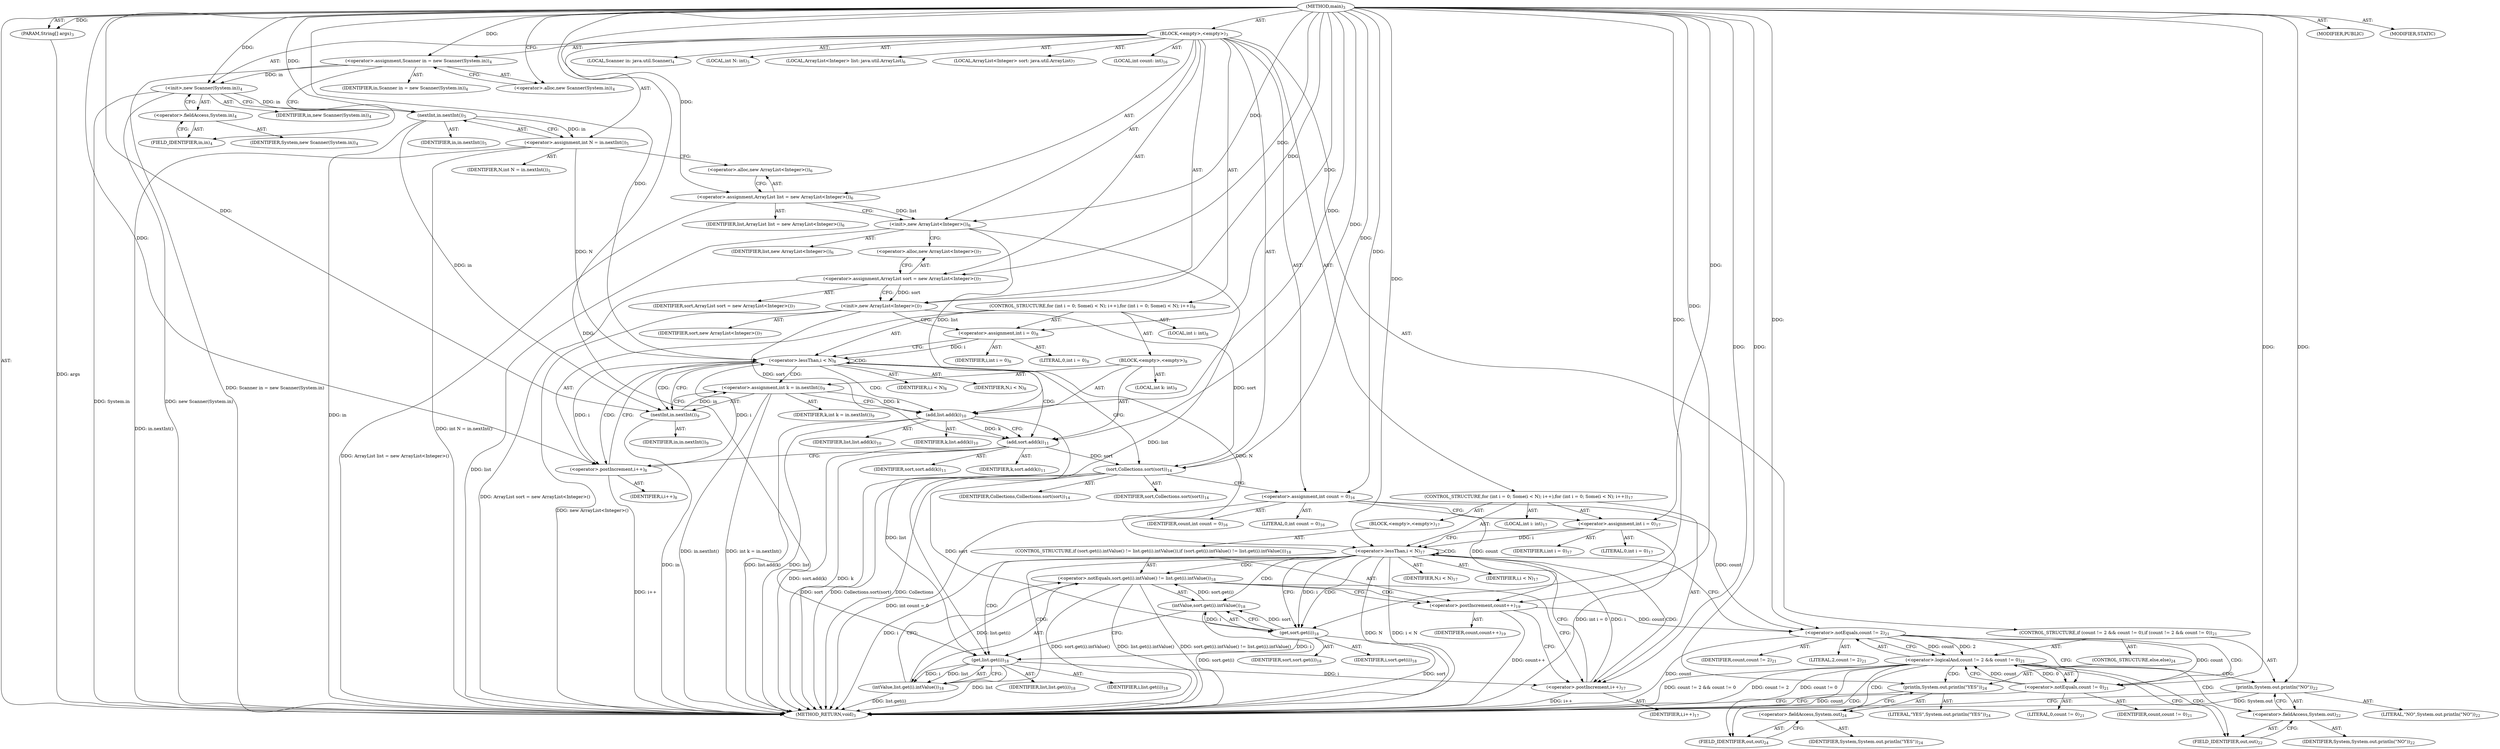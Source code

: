 digraph "main" {  
"23" [label = <(METHOD,main)<SUB>3</SUB>> ]
"24" [label = <(PARAM,String[] args)<SUB>3</SUB>> ]
"25" [label = <(BLOCK,&lt;empty&gt;,&lt;empty&gt;)<SUB>3</SUB>> ]
"4" [label = <(LOCAL,Scanner in: java.util.Scanner)<SUB>4</SUB>> ]
"26" [label = <(&lt;operator&gt;.assignment,Scanner in = new Scanner(System.in))<SUB>4</SUB>> ]
"27" [label = <(IDENTIFIER,in,Scanner in = new Scanner(System.in))<SUB>4</SUB>> ]
"28" [label = <(&lt;operator&gt;.alloc,new Scanner(System.in))<SUB>4</SUB>> ]
"29" [label = <(&lt;init&gt;,new Scanner(System.in))<SUB>4</SUB>> ]
"3" [label = <(IDENTIFIER,in,new Scanner(System.in))<SUB>4</SUB>> ]
"30" [label = <(&lt;operator&gt;.fieldAccess,System.in)<SUB>4</SUB>> ]
"31" [label = <(IDENTIFIER,System,new Scanner(System.in))<SUB>4</SUB>> ]
"32" [label = <(FIELD_IDENTIFIER,in,in)<SUB>4</SUB>> ]
"33" [label = <(LOCAL,int N: int)<SUB>5</SUB>> ]
"34" [label = <(&lt;operator&gt;.assignment,int N = in.nextInt())<SUB>5</SUB>> ]
"35" [label = <(IDENTIFIER,N,int N = in.nextInt())<SUB>5</SUB>> ]
"36" [label = <(nextInt,in.nextInt())<SUB>5</SUB>> ]
"37" [label = <(IDENTIFIER,in,in.nextInt())<SUB>5</SUB>> ]
"6" [label = <(LOCAL,ArrayList&lt;Integer&gt; list: java.util.ArrayList)<SUB>6</SUB>> ]
"38" [label = <(&lt;operator&gt;.assignment,ArrayList list = new ArrayList&lt;Integer&gt;())<SUB>6</SUB>> ]
"39" [label = <(IDENTIFIER,list,ArrayList list = new ArrayList&lt;Integer&gt;())<SUB>6</SUB>> ]
"40" [label = <(&lt;operator&gt;.alloc,new ArrayList&lt;Integer&gt;())<SUB>6</SUB>> ]
"41" [label = <(&lt;init&gt;,new ArrayList&lt;Integer&gt;())<SUB>6</SUB>> ]
"5" [label = <(IDENTIFIER,list,new ArrayList&lt;Integer&gt;())<SUB>6</SUB>> ]
"8" [label = <(LOCAL,ArrayList&lt;Integer&gt; sort: java.util.ArrayList)<SUB>7</SUB>> ]
"42" [label = <(&lt;operator&gt;.assignment,ArrayList sort = new ArrayList&lt;Integer&gt;())<SUB>7</SUB>> ]
"43" [label = <(IDENTIFIER,sort,ArrayList sort = new ArrayList&lt;Integer&gt;())<SUB>7</SUB>> ]
"44" [label = <(&lt;operator&gt;.alloc,new ArrayList&lt;Integer&gt;())<SUB>7</SUB>> ]
"45" [label = <(&lt;init&gt;,new ArrayList&lt;Integer&gt;())<SUB>7</SUB>> ]
"7" [label = <(IDENTIFIER,sort,new ArrayList&lt;Integer&gt;())<SUB>7</SUB>> ]
"46" [label = <(CONTROL_STRUCTURE,for (int i = 0; Some(i &lt; N); i++),for (int i = 0; Some(i &lt; N); i++))<SUB>8</SUB>> ]
"47" [label = <(LOCAL,int i: int)<SUB>8</SUB>> ]
"48" [label = <(&lt;operator&gt;.assignment,int i = 0)<SUB>8</SUB>> ]
"49" [label = <(IDENTIFIER,i,int i = 0)<SUB>8</SUB>> ]
"50" [label = <(LITERAL,0,int i = 0)<SUB>8</SUB>> ]
"51" [label = <(&lt;operator&gt;.lessThan,i &lt; N)<SUB>8</SUB>> ]
"52" [label = <(IDENTIFIER,i,i &lt; N)<SUB>8</SUB>> ]
"53" [label = <(IDENTIFIER,N,i &lt; N)<SUB>8</SUB>> ]
"54" [label = <(&lt;operator&gt;.postIncrement,i++)<SUB>8</SUB>> ]
"55" [label = <(IDENTIFIER,i,i++)<SUB>8</SUB>> ]
"56" [label = <(BLOCK,&lt;empty&gt;,&lt;empty&gt;)<SUB>8</SUB>> ]
"57" [label = <(LOCAL,int k: int)<SUB>9</SUB>> ]
"58" [label = <(&lt;operator&gt;.assignment,int k = in.nextInt())<SUB>9</SUB>> ]
"59" [label = <(IDENTIFIER,k,int k = in.nextInt())<SUB>9</SUB>> ]
"60" [label = <(nextInt,in.nextInt())<SUB>9</SUB>> ]
"61" [label = <(IDENTIFIER,in,in.nextInt())<SUB>9</SUB>> ]
"62" [label = <(add,list.add(k))<SUB>10</SUB>> ]
"63" [label = <(IDENTIFIER,list,list.add(k))<SUB>10</SUB>> ]
"64" [label = <(IDENTIFIER,k,list.add(k))<SUB>10</SUB>> ]
"65" [label = <(add,sort.add(k))<SUB>11</SUB>> ]
"66" [label = <(IDENTIFIER,sort,sort.add(k))<SUB>11</SUB>> ]
"67" [label = <(IDENTIFIER,k,sort.add(k))<SUB>11</SUB>> ]
"68" [label = <(sort,Collections.sort(sort))<SUB>14</SUB>> ]
"69" [label = <(IDENTIFIER,Collections,Collections.sort(sort))<SUB>14</SUB>> ]
"70" [label = <(IDENTIFIER,sort,Collections.sort(sort))<SUB>14</SUB>> ]
"71" [label = <(LOCAL,int count: int)<SUB>16</SUB>> ]
"72" [label = <(&lt;operator&gt;.assignment,int count = 0)<SUB>16</SUB>> ]
"73" [label = <(IDENTIFIER,count,int count = 0)<SUB>16</SUB>> ]
"74" [label = <(LITERAL,0,int count = 0)<SUB>16</SUB>> ]
"75" [label = <(CONTROL_STRUCTURE,for (int i = 0; Some(i &lt; N); i++),for (int i = 0; Some(i &lt; N); i++))<SUB>17</SUB>> ]
"76" [label = <(LOCAL,int i: int)<SUB>17</SUB>> ]
"77" [label = <(&lt;operator&gt;.assignment,int i = 0)<SUB>17</SUB>> ]
"78" [label = <(IDENTIFIER,i,int i = 0)<SUB>17</SUB>> ]
"79" [label = <(LITERAL,0,int i = 0)<SUB>17</SUB>> ]
"80" [label = <(&lt;operator&gt;.lessThan,i &lt; N)<SUB>17</SUB>> ]
"81" [label = <(IDENTIFIER,i,i &lt; N)<SUB>17</SUB>> ]
"82" [label = <(IDENTIFIER,N,i &lt; N)<SUB>17</SUB>> ]
"83" [label = <(&lt;operator&gt;.postIncrement,i++)<SUB>17</SUB>> ]
"84" [label = <(IDENTIFIER,i,i++)<SUB>17</SUB>> ]
"85" [label = <(BLOCK,&lt;empty&gt;,&lt;empty&gt;)<SUB>17</SUB>> ]
"86" [label = <(CONTROL_STRUCTURE,if (sort.get(i).intValue() != list.get(i).intValue()),if (sort.get(i).intValue() != list.get(i).intValue()))<SUB>18</SUB>> ]
"87" [label = <(&lt;operator&gt;.notEquals,sort.get(i).intValue() != list.get(i).intValue())<SUB>18</SUB>> ]
"88" [label = <(intValue,sort.get(i).intValue())<SUB>18</SUB>> ]
"89" [label = <(get,sort.get(i))<SUB>18</SUB>> ]
"90" [label = <(IDENTIFIER,sort,sort.get(i))<SUB>18</SUB>> ]
"91" [label = <(IDENTIFIER,i,sort.get(i))<SUB>18</SUB>> ]
"92" [label = <(intValue,list.get(i).intValue())<SUB>18</SUB>> ]
"93" [label = <(get,list.get(i))<SUB>18</SUB>> ]
"94" [label = <(IDENTIFIER,list,list.get(i))<SUB>18</SUB>> ]
"95" [label = <(IDENTIFIER,i,list.get(i))<SUB>18</SUB>> ]
"96" [label = <(&lt;operator&gt;.postIncrement,count++)<SUB>19</SUB>> ]
"97" [label = <(IDENTIFIER,count,count++)<SUB>19</SUB>> ]
"98" [label = <(CONTROL_STRUCTURE,if (count != 2 &amp;&amp; count != 0),if (count != 2 &amp;&amp; count != 0))<SUB>21</SUB>> ]
"99" [label = <(&lt;operator&gt;.logicalAnd,count != 2 &amp;&amp; count != 0)<SUB>21</SUB>> ]
"100" [label = <(&lt;operator&gt;.notEquals,count != 2)<SUB>21</SUB>> ]
"101" [label = <(IDENTIFIER,count,count != 2)<SUB>21</SUB>> ]
"102" [label = <(LITERAL,2,count != 2)<SUB>21</SUB>> ]
"103" [label = <(&lt;operator&gt;.notEquals,count != 0)<SUB>21</SUB>> ]
"104" [label = <(IDENTIFIER,count,count != 0)<SUB>21</SUB>> ]
"105" [label = <(LITERAL,0,count != 0)<SUB>21</SUB>> ]
"106" [label = <(println,System.out.println(&quot;NO&quot;))<SUB>22</SUB>> ]
"107" [label = <(&lt;operator&gt;.fieldAccess,System.out)<SUB>22</SUB>> ]
"108" [label = <(IDENTIFIER,System,System.out.println(&quot;NO&quot;))<SUB>22</SUB>> ]
"109" [label = <(FIELD_IDENTIFIER,out,out)<SUB>22</SUB>> ]
"110" [label = <(LITERAL,&quot;NO&quot;,System.out.println(&quot;NO&quot;))<SUB>22</SUB>> ]
"111" [label = <(CONTROL_STRUCTURE,else,else)<SUB>24</SUB>> ]
"112" [label = <(println,System.out.println(&quot;YES&quot;))<SUB>24</SUB>> ]
"113" [label = <(&lt;operator&gt;.fieldAccess,System.out)<SUB>24</SUB>> ]
"114" [label = <(IDENTIFIER,System,System.out.println(&quot;YES&quot;))<SUB>24</SUB>> ]
"115" [label = <(FIELD_IDENTIFIER,out,out)<SUB>24</SUB>> ]
"116" [label = <(LITERAL,&quot;YES&quot;,System.out.println(&quot;YES&quot;))<SUB>24</SUB>> ]
"117" [label = <(MODIFIER,PUBLIC)> ]
"118" [label = <(MODIFIER,STATIC)> ]
"119" [label = <(METHOD_RETURN,void)<SUB>3</SUB>> ]
  "23" -> "24"  [ label = "AST: "] 
  "23" -> "25"  [ label = "AST: "] 
  "23" -> "117"  [ label = "AST: "] 
  "23" -> "118"  [ label = "AST: "] 
  "23" -> "119"  [ label = "AST: "] 
  "25" -> "4"  [ label = "AST: "] 
  "25" -> "26"  [ label = "AST: "] 
  "25" -> "29"  [ label = "AST: "] 
  "25" -> "33"  [ label = "AST: "] 
  "25" -> "34"  [ label = "AST: "] 
  "25" -> "6"  [ label = "AST: "] 
  "25" -> "38"  [ label = "AST: "] 
  "25" -> "41"  [ label = "AST: "] 
  "25" -> "8"  [ label = "AST: "] 
  "25" -> "42"  [ label = "AST: "] 
  "25" -> "45"  [ label = "AST: "] 
  "25" -> "46"  [ label = "AST: "] 
  "25" -> "68"  [ label = "AST: "] 
  "25" -> "71"  [ label = "AST: "] 
  "25" -> "72"  [ label = "AST: "] 
  "25" -> "75"  [ label = "AST: "] 
  "25" -> "98"  [ label = "AST: "] 
  "26" -> "27"  [ label = "AST: "] 
  "26" -> "28"  [ label = "AST: "] 
  "29" -> "3"  [ label = "AST: "] 
  "29" -> "30"  [ label = "AST: "] 
  "30" -> "31"  [ label = "AST: "] 
  "30" -> "32"  [ label = "AST: "] 
  "34" -> "35"  [ label = "AST: "] 
  "34" -> "36"  [ label = "AST: "] 
  "36" -> "37"  [ label = "AST: "] 
  "38" -> "39"  [ label = "AST: "] 
  "38" -> "40"  [ label = "AST: "] 
  "41" -> "5"  [ label = "AST: "] 
  "42" -> "43"  [ label = "AST: "] 
  "42" -> "44"  [ label = "AST: "] 
  "45" -> "7"  [ label = "AST: "] 
  "46" -> "47"  [ label = "AST: "] 
  "46" -> "48"  [ label = "AST: "] 
  "46" -> "51"  [ label = "AST: "] 
  "46" -> "54"  [ label = "AST: "] 
  "46" -> "56"  [ label = "AST: "] 
  "48" -> "49"  [ label = "AST: "] 
  "48" -> "50"  [ label = "AST: "] 
  "51" -> "52"  [ label = "AST: "] 
  "51" -> "53"  [ label = "AST: "] 
  "54" -> "55"  [ label = "AST: "] 
  "56" -> "57"  [ label = "AST: "] 
  "56" -> "58"  [ label = "AST: "] 
  "56" -> "62"  [ label = "AST: "] 
  "56" -> "65"  [ label = "AST: "] 
  "58" -> "59"  [ label = "AST: "] 
  "58" -> "60"  [ label = "AST: "] 
  "60" -> "61"  [ label = "AST: "] 
  "62" -> "63"  [ label = "AST: "] 
  "62" -> "64"  [ label = "AST: "] 
  "65" -> "66"  [ label = "AST: "] 
  "65" -> "67"  [ label = "AST: "] 
  "68" -> "69"  [ label = "AST: "] 
  "68" -> "70"  [ label = "AST: "] 
  "72" -> "73"  [ label = "AST: "] 
  "72" -> "74"  [ label = "AST: "] 
  "75" -> "76"  [ label = "AST: "] 
  "75" -> "77"  [ label = "AST: "] 
  "75" -> "80"  [ label = "AST: "] 
  "75" -> "83"  [ label = "AST: "] 
  "75" -> "85"  [ label = "AST: "] 
  "77" -> "78"  [ label = "AST: "] 
  "77" -> "79"  [ label = "AST: "] 
  "80" -> "81"  [ label = "AST: "] 
  "80" -> "82"  [ label = "AST: "] 
  "83" -> "84"  [ label = "AST: "] 
  "85" -> "86"  [ label = "AST: "] 
  "86" -> "87"  [ label = "AST: "] 
  "86" -> "96"  [ label = "AST: "] 
  "87" -> "88"  [ label = "AST: "] 
  "87" -> "92"  [ label = "AST: "] 
  "88" -> "89"  [ label = "AST: "] 
  "89" -> "90"  [ label = "AST: "] 
  "89" -> "91"  [ label = "AST: "] 
  "92" -> "93"  [ label = "AST: "] 
  "93" -> "94"  [ label = "AST: "] 
  "93" -> "95"  [ label = "AST: "] 
  "96" -> "97"  [ label = "AST: "] 
  "98" -> "99"  [ label = "AST: "] 
  "98" -> "106"  [ label = "AST: "] 
  "98" -> "111"  [ label = "AST: "] 
  "99" -> "100"  [ label = "AST: "] 
  "99" -> "103"  [ label = "AST: "] 
  "100" -> "101"  [ label = "AST: "] 
  "100" -> "102"  [ label = "AST: "] 
  "103" -> "104"  [ label = "AST: "] 
  "103" -> "105"  [ label = "AST: "] 
  "106" -> "107"  [ label = "AST: "] 
  "106" -> "110"  [ label = "AST: "] 
  "107" -> "108"  [ label = "AST: "] 
  "107" -> "109"  [ label = "AST: "] 
  "111" -> "112"  [ label = "AST: "] 
  "112" -> "113"  [ label = "AST: "] 
  "112" -> "116"  [ label = "AST: "] 
  "113" -> "114"  [ label = "AST: "] 
  "113" -> "115"  [ label = "AST: "] 
  "26" -> "32"  [ label = "CFG: "] 
  "29" -> "36"  [ label = "CFG: "] 
  "34" -> "40"  [ label = "CFG: "] 
  "38" -> "41"  [ label = "CFG: "] 
  "41" -> "44"  [ label = "CFG: "] 
  "42" -> "45"  [ label = "CFG: "] 
  "45" -> "48"  [ label = "CFG: "] 
  "68" -> "72"  [ label = "CFG: "] 
  "72" -> "77"  [ label = "CFG: "] 
  "28" -> "26"  [ label = "CFG: "] 
  "30" -> "29"  [ label = "CFG: "] 
  "36" -> "34"  [ label = "CFG: "] 
  "40" -> "38"  [ label = "CFG: "] 
  "44" -> "42"  [ label = "CFG: "] 
  "48" -> "51"  [ label = "CFG: "] 
  "51" -> "60"  [ label = "CFG: "] 
  "51" -> "68"  [ label = "CFG: "] 
  "54" -> "51"  [ label = "CFG: "] 
  "77" -> "80"  [ label = "CFG: "] 
  "80" -> "89"  [ label = "CFG: "] 
  "80" -> "100"  [ label = "CFG: "] 
  "83" -> "80"  [ label = "CFG: "] 
  "99" -> "109"  [ label = "CFG: "] 
  "99" -> "115"  [ label = "CFG: "] 
  "106" -> "119"  [ label = "CFG: "] 
  "32" -> "30"  [ label = "CFG: "] 
  "58" -> "62"  [ label = "CFG: "] 
  "62" -> "65"  [ label = "CFG: "] 
  "65" -> "54"  [ label = "CFG: "] 
  "100" -> "99"  [ label = "CFG: "] 
  "100" -> "103"  [ label = "CFG: "] 
  "103" -> "99"  [ label = "CFG: "] 
  "107" -> "106"  [ label = "CFG: "] 
  "112" -> "119"  [ label = "CFG: "] 
  "60" -> "58"  [ label = "CFG: "] 
  "87" -> "96"  [ label = "CFG: "] 
  "87" -> "83"  [ label = "CFG: "] 
  "96" -> "83"  [ label = "CFG: "] 
  "109" -> "107"  [ label = "CFG: "] 
  "113" -> "112"  [ label = "CFG: "] 
  "88" -> "93"  [ label = "CFG: "] 
  "92" -> "87"  [ label = "CFG: "] 
  "115" -> "113"  [ label = "CFG: "] 
  "89" -> "88"  [ label = "CFG: "] 
  "93" -> "92"  [ label = "CFG: "] 
  "23" -> "28"  [ label = "CFG: "] 
  "24" -> "119"  [ label = "DDG: args"] 
  "26" -> "119"  [ label = "DDG: Scanner in = new Scanner(System.in)"] 
  "29" -> "119"  [ label = "DDG: System.in"] 
  "29" -> "119"  [ label = "DDG: new Scanner(System.in)"] 
  "36" -> "119"  [ label = "DDG: in"] 
  "34" -> "119"  [ label = "DDG: in.nextInt()"] 
  "34" -> "119"  [ label = "DDG: int N = in.nextInt()"] 
  "38" -> "119"  [ label = "DDG: ArrayList list = new ArrayList&lt;Integer&gt;()"] 
  "41" -> "119"  [ label = "DDG: list"] 
  "42" -> "119"  [ label = "DDG: ArrayList sort = new ArrayList&lt;Integer&gt;()"] 
  "45" -> "119"  [ label = "DDG: new ArrayList&lt;Integer&gt;()"] 
  "68" -> "119"  [ label = "DDG: sort"] 
  "68" -> "119"  [ label = "DDG: Collections.sort(sort)"] 
  "72" -> "119"  [ label = "DDG: int count = 0"] 
  "77" -> "119"  [ label = "DDG: int i = 0"] 
  "80" -> "119"  [ label = "DDG: i"] 
  "80" -> "119"  [ label = "DDG: N"] 
  "80" -> "119"  [ label = "DDG: i &lt; N"] 
  "100" -> "119"  [ label = "DDG: count"] 
  "99" -> "119"  [ label = "DDG: count != 2"] 
  "103" -> "119"  [ label = "DDG: count"] 
  "99" -> "119"  [ label = "DDG: count != 0"] 
  "99" -> "119"  [ label = "DDG: count != 2 &amp;&amp; count != 0"] 
  "106" -> "119"  [ label = "DDG: System.out"] 
  "89" -> "119"  [ label = "DDG: sort"] 
  "88" -> "119"  [ label = "DDG: sort.get(i)"] 
  "87" -> "119"  [ label = "DDG: sort.get(i).intValue()"] 
  "93" -> "119"  [ label = "DDG: list"] 
  "92" -> "119"  [ label = "DDG: list.get(i)"] 
  "87" -> "119"  [ label = "DDG: list.get(i).intValue()"] 
  "87" -> "119"  [ label = "DDG: sort.get(i).intValue() != list.get(i).intValue()"] 
  "96" -> "119"  [ label = "DDG: count++"] 
  "83" -> "119"  [ label = "DDG: i++"] 
  "60" -> "119"  [ label = "DDG: in"] 
  "58" -> "119"  [ label = "DDG: in.nextInt()"] 
  "58" -> "119"  [ label = "DDG: int k = in.nextInt()"] 
  "62" -> "119"  [ label = "DDG: list"] 
  "62" -> "119"  [ label = "DDG: list.add(k)"] 
  "65" -> "119"  [ label = "DDG: k"] 
  "65" -> "119"  [ label = "DDG: sort.add(k)"] 
  "54" -> "119"  [ label = "DDG: i++"] 
  "68" -> "119"  [ label = "DDG: Collections"] 
  "23" -> "24"  [ label = "DDG: "] 
  "23" -> "26"  [ label = "DDG: "] 
  "36" -> "34"  [ label = "DDG: in"] 
  "23" -> "38"  [ label = "DDG: "] 
  "23" -> "42"  [ label = "DDG: "] 
  "23" -> "72"  [ label = "DDG: "] 
  "26" -> "29"  [ label = "DDG: in"] 
  "23" -> "29"  [ label = "DDG: "] 
  "38" -> "41"  [ label = "DDG: list"] 
  "23" -> "41"  [ label = "DDG: "] 
  "42" -> "45"  [ label = "DDG: sort"] 
  "23" -> "45"  [ label = "DDG: "] 
  "23" -> "48"  [ label = "DDG: "] 
  "23" -> "68"  [ label = "DDG: "] 
  "45" -> "68"  [ label = "DDG: sort"] 
  "65" -> "68"  [ label = "DDG: sort"] 
  "23" -> "77"  [ label = "DDG: "] 
  "29" -> "36"  [ label = "DDG: in"] 
  "23" -> "36"  [ label = "DDG: "] 
  "48" -> "51"  [ label = "DDG: i"] 
  "54" -> "51"  [ label = "DDG: i"] 
  "23" -> "51"  [ label = "DDG: "] 
  "34" -> "51"  [ label = "DDG: N"] 
  "51" -> "54"  [ label = "DDG: i"] 
  "23" -> "54"  [ label = "DDG: "] 
  "60" -> "58"  [ label = "DDG: in"] 
  "77" -> "80"  [ label = "DDG: i"] 
  "83" -> "80"  [ label = "DDG: i"] 
  "23" -> "80"  [ label = "DDG: "] 
  "51" -> "80"  [ label = "DDG: N"] 
  "93" -> "83"  [ label = "DDG: i"] 
  "23" -> "83"  [ label = "DDG: "] 
  "100" -> "99"  [ label = "DDG: count"] 
  "100" -> "99"  [ label = "DDG: 2"] 
  "103" -> "99"  [ label = "DDG: count"] 
  "103" -> "99"  [ label = "DDG: 0"] 
  "23" -> "106"  [ label = "DDG: "] 
  "41" -> "62"  [ label = "DDG: list"] 
  "23" -> "62"  [ label = "DDG: "] 
  "58" -> "62"  [ label = "DDG: k"] 
  "45" -> "65"  [ label = "DDG: sort"] 
  "23" -> "65"  [ label = "DDG: "] 
  "62" -> "65"  [ label = "DDG: k"] 
  "72" -> "100"  [ label = "DDG: count"] 
  "96" -> "100"  [ label = "DDG: count"] 
  "23" -> "100"  [ label = "DDG: "] 
  "100" -> "103"  [ label = "DDG: count"] 
  "23" -> "103"  [ label = "DDG: "] 
  "23" -> "112"  [ label = "DDG: "] 
  "36" -> "60"  [ label = "DDG: in"] 
  "23" -> "60"  [ label = "DDG: "] 
  "88" -> "87"  [ label = "DDG: sort.get(i)"] 
  "92" -> "87"  [ label = "DDG: list.get(i)"] 
  "72" -> "96"  [ label = "DDG: count"] 
  "23" -> "96"  [ label = "DDG: "] 
  "89" -> "88"  [ label = "DDG: sort"] 
  "89" -> "88"  [ label = "DDG: i"] 
  "93" -> "92"  [ label = "DDG: list"] 
  "93" -> "92"  [ label = "DDG: i"] 
  "68" -> "89"  [ label = "DDG: sort"] 
  "23" -> "89"  [ label = "DDG: "] 
  "80" -> "89"  [ label = "DDG: i"] 
  "41" -> "93"  [ label = "DDG: list"] 
  "62" -> "93"  [ label = "DDG: list"] 
  "23" -> "93"  [ label = "DDG: "] 
  "89" -> "93"  [ label = "DDG: i"] 
  "51" -> "58"  [ label = "CDG: "] 
  "51" -> "60"  [ label = "CDG: "] 
  "51" -> "51"  [ label = "CDG: "] 
  "51" -> "65"  [ label = "CDG: "] 
  "51" -> "54"  [ label = "CDG: "] 
  "51" -> "62"  [ label = "CDG: "] 
  "80" -> "80"  [ label = "CDG: "] 
  "80" -> "83"  [ label = "CDG: "] 
  "80" -> "89"  [ label = "CDG: "] 
  "80" -> "88"  [ label = "CDG: "] 
  "80" -> "92"  [ label = "CDG: "] 
  "80" -> "87"  [ label = "CDG: "] 
  "80" -> "93"  [ label = "CDG: "] 
  "99" -> "107"  [ label = "CDG: "] 
  "99" -> "115"  [ label = "CDG: "] 
  "99" -> "113"  [ label = "CDG: "] 
  "99" -> "106"  [ label = "CDG: "] 
  "99" -> "112"  [ label = "CDG: "] 
  "99" -> "109"  [ label = "CDG: "] 
  "100" -> "103"  [ label = "CDG: "] 
  "87" -> "96"  [ label = "CDG: "] 
}
